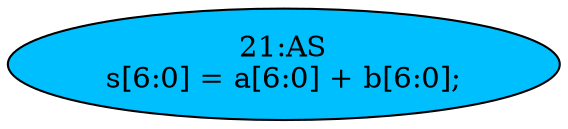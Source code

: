 strict digraph "" {
	node [label="\N"];
	"21:AS"	[ast="<pyverilog.vparser.ast.Assign object at 0x7f1cc3b19210>",
		def_var="['s']",
		fillcolor=deepskyblue,
		label="21:AS
s[6:0] = a[6:0] + b[6:0];",
		statements="[]",
		style=filled,
		typ=Assign,
		use_var="['a', 'b']"];
}
